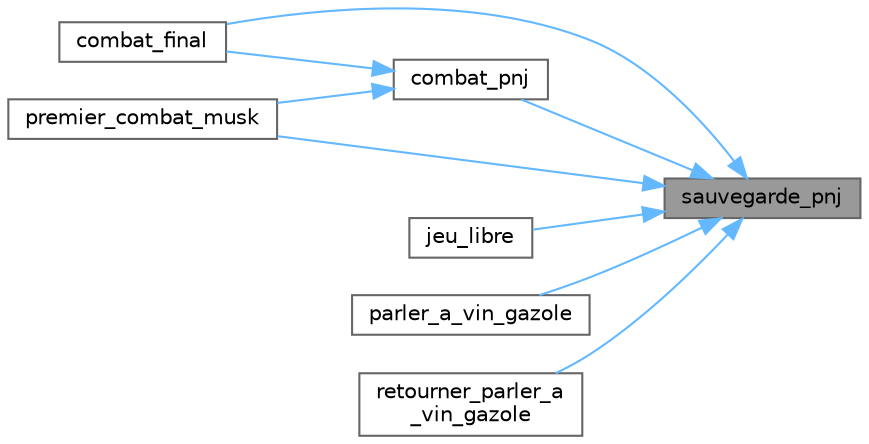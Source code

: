 digraph "sauvegarde_pnj"
{
 // LATEX_PDF_SIZE
  bgcolor="transparent";
  edge [fontname=Helvetica,fontsize=10,labelfontname=Helvetica,labelfontsize=10];
  node [fontname=Helvetica,fontsize=10,shape=box,height=0.2,width=0.4];
  rankdir="RL";
  Node1 [id="Node000001",label="sauvegarde_pnj",height=0.2,width=0.4,color="gray40", fillcolor="grey60", style="filled", fontcolor="black",tooltip="Sauvegarde ou met à jour les données d'un PNJ spécifique pour un joueur dans un fichier CSV personnal..."];
  Node1 -> Node2 [id="edge9_Node000001_Node000002",dir="back",color="steelblue1",style="solid",tooltip=" "];
  Node2 [id="Node000002",label="combat_final",height=0.2,width=0.4,color="grey40", fillcolor="white", style="filled",URL="$pointDePassage_8c.html#ade398b595e60d698c8c259edf2f8252a",tooltip="Gère les interactions finales avec les PNJs \"Vin Gazole\" et \"Iron Musk\", incluant dialogues,..."];
  Node1 -> Node3 [id="edge10_Node000001_Node000003",dir="back",color="steelblue1",style="solid",tooltip=" "];
  Node3 [id="Node000003",label="combat_pnj",height=0.2,width=0.4,color="grey40", fillcolor="white", style="filled",URL="$combat_8c.html#a03ca199547656caabf8e81d769b770e4",tooltip="Gère un combat complet entre le joueur et un PNJ."];
  Node3 -> Node2 [id="edge11_Node000003_Node000002",dir="back",color="steelblue1",style="solid",tooltip=" "];
  Node3 -> Node4 [id="edge12_Node000003_Node000004",dir="back",color="steelblue1",style="solid",tooltip=" "];
  Node4 [id="Node000004",label="premier_combat_musk",height=0.2,width=0.4,color="grey40", fillcolor="white", style="filled",URL="$pointDePassage_8c.html#a9ed15a581ba87d71ad2d85b8649075da",tooltip="Gère l'interaction du joueur avec les PNJs \"Vin Gazole 2\" et \"Iron Musk\", incluant dialogues,..."];
  Node1 -> Node5 [id="edge13_Node000001_Node000005",dir="back",color="steelblue1",style="solid",tooltip=" "];
  Node5 [id="Node000005",label="jeu_libre",height=0.2,width=0.4,color="grey40", fillcolor="white", style="filled",URL="$pointDePassage_8c.html#a8b046624f60128f2fcf2978bf527e40d",tooltip="Gère l'interaction avec le PNJ \"Vin Gazole\" en mode jeu libre, permettant soins et dialogues répétés."];
  Node1 -> Node6 [id="edge14_Node000001_Node000006",dir="back",color="steelblue1",style="solid",tooltip=" "];
  Node6 [id="Node000006",label="parler_a_vin_gazole",height=0.2,width=0.4,color="grey40", fillcolor="white", style="filled",URL="$pointDePassage_8c.html#a87430bbcb167664534cc9b6221b3c77d",tooltip="Gère l'interaction du joueur avec le PNJ \"Vin Gazole\", incluant dialogues, choix du starter et modifi..."];
  Node1 -> Node4 [id="edge15_Node000001_Node000004",dir="back",color="steelblue1",style="solid",tooltip=" "];
  Node1 -> Node7 [id="edge16_Node000001_Node000007",dir="back",color="steelblue1",style="solid",tooltip=" "];
  Node7 [id="Node000007",label="retourner_parler_a\l_vin_gazole",height=0.2,width=0.4,color="grey40", fillcolor="white", style="filled",URL="$pointDePassage_8c.html#a7ec67454376236ff74521e75806f1f8b",tooltip="Gère la seconde interaction du joueur avec le PNJ \"Vin Gazole\", incluant dialogues,..."];
}
